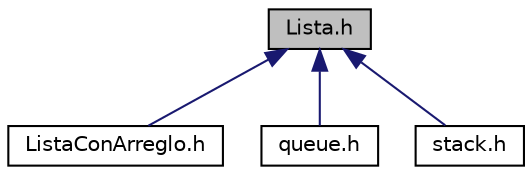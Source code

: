 digraph "Lista.h"
{
  edge [fontname="Helvetica",fontsize="10",labelfontname="Helvetica",labelfontsize="10"];
  node [fontname="Helvetica",fontsize="10",shape=record];
  Node1 [label="Lista.h",height=0.2,width=0.4,color="black", fillcolor="grey75", style="filled", fontcolor="black"];
  Node1 -> Node2 [dir="back",color="midnightblue",fontsize="10",style="solid"];
  Node2 [label="ListaConArreglo.h",height=0.2,width=0.4,color="black", fillcolor="white", style="filled",URL="$_lista_con_arreglo_8h.html",tooltip="Clase ListaConArreglo. "];
  Node1 -> Node3 [dir="back",color="midnightblue",fontsize="10",style="solid"];
  Node3 [label="queue.h",height=0.2,width=0.4,color="black", fillcolor="white", style="filled",URL="$queue_8h.html",tooltip="Clase Queue. "];
  Node1 -> Node4 [dir="back",color="midnightblue",fontsize="10",style="solid"];
  Node4 [label="stack.h",height=0.2,width=0.4,color="black", fillcolor="white", style="filled",URL="$stack_8h_source.html"];
}
